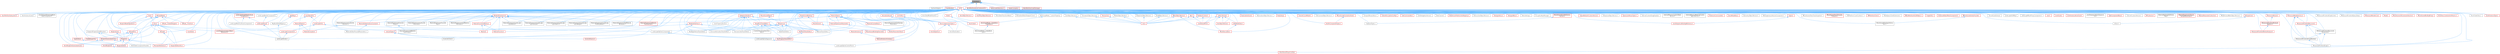digraph "CityHash.h"
{
 // INTERACTIVE_SVG=YES
 // LATEX_PDF_SIZE
  bgcolor="transparent";
  edge [fontname=Helvetica,fontsize=10,labelfontname=Helvetica,labelfontsize=10];
  node [fontname=Helvetica,fontsize=10,shape=box,height=0.2,width=0.4];
  Node1 [id="Node000001",label="CityHash.h",height=0.2,width=0.4,color="gray40", fillcolor="grey60", style="filled", fontcolor="black",tooltip=" "];
  Node1 -> Node2 [id="edge1_Node000001_Node000002",dir="back",color="steelblue1",style="solid",tooltip=" "];
  Node2 [id="Node000002",label="CityHashHelpers.h",height=0.2,width=0.4,color="grey40", fillcolor="white", style="filled",URL="$d6/da6/CityHashHelpers_8h.html",tooltip=" "];
  Node1 -> Node3 [id="edge2_Node000001_Node000003",dir="back",color="steelblue1",style="solid",tooltip=" "];
  Node3 [id="Node000003",label="Guid.h",height=0.2,width=0.4,color="red", fillcolor="#FFF0F0", style="filled",URL="$d6/d2a/Guid_8h.html",tooltip=" "];
  Node3 -> Node4 [id="edge3_Node000003_Node000004",dir="back",color="steelblue1",style="solid",tooltip=" "];
  Node4 [id="Node000004",label="ActorDescContainerInitParams.h",height=0.2,width=0.4,color="red", fillcolor="#FFF0F0", style="filled",URL="$d1/da9/ActorDescContainerInitParams_8h.html",tooltip=" "];
  Node3 -> Node29 [id="edge4_Node000003_Node000029",dir="back",color="steelblue1",style="solid",tooltip=" "];
  Node29 [id="Node000029",label="ActorFolder.h",height=0.2,width=0.4,color="red", fillcolor="#FFF0F0", style="filled",URL="$d3/d52/ActorFolder_8h.html",tooltip=" "];
  Node3 -> Node33 [id="edge5_Node000003_Node000033",dir="back",color="steelblue1",style="solid",tooltip=" "];
  Node33 [id="Node000033",label="ActorFolderDesc.h",height=0.2,width=0.4,color="grey40", fillcolor="white", style="filled",URL="$d8/d9b/ActorFolderDesc_8h.html",tooltip=" "];
  Node3 -> Node34 [id="edge6_Node000003_Node000034",dir="back",color="steelblue1",style="solid",tooltip=" "];
  Node34 [id="Node000034",label="ActorInstanceGuids.h",height=0.2,width=0.4,color="grey40", fillcolor="white", style="filled",URL="$d5/d6e/ActorInstanceGuids_8h.html",tooltip=" "];
  Node3 -> Node35 [id="edge7_Node000003_Node000035",dir="back",color="steelblue1",style="solid",tooltip=" "];
  Node35 [id="Node000035",label="ActorPartitionSubsystem.h",height=0.2,width=0.4,color="red", fillcolor="#FFF0F0", style="filled",URL="$d3/d38/ActorPartitionSubsystem_8h.html",tooltip=" "];
  Node3 -> Node37 [id="edge8_Node000003_Node000037",dir="back",color="steelblue1",style="solid",tooltip=" "];
  Node37 [id="Node000037",label="ActorTextureStreamingBuild\lDataComponent.h",height=0.2,width=0.4,color="grey40", fillcolor="white", style="filled",URL="$d2/d6d/ActorTextureStreamingBuildDataComponent_8h.html",tooltip=" "];
  Node3 -> Node38 [id="edge9_Node000003_Node000038",dir="back",color="steelblue1",style="solid",tooltip=" "];
  Node38 [id="Node000038",label="AnimBlueprint.h",height=0.2,width=0.4,color="red", fillcolor="#FFF0F0", style="filled",URL="$dc/d30/AnimBlueprint_8h.html",tooltip=" "];
  Node38 -> Node142 [id="edge10_Node000038_Node000142",dir="back",color="steelblue1",style="solid",tooltip=" "];
  Node142 [id="Node000142",label="EditorParentPlayerListObj.h",height=0.2,width=0.4,color="red", fillcolor="#FFF0F0", style="filled",URL="$df/d59/EditorParentPlayerListObj_8h.html",tooltip=" "];
  Node3 -> Node151 [id="edge11_Node000003_Node000151",dir="back",color="steelblue1",style="solid",tooltip=" "];
  Node151 [id="Node000151",label="AnimBlueprintGeneratedClass.h",height=0.2,width=0.4,color="red", fillcolor="#FFF0F0", style="filled",URL="$dc/d81/AnimBlueprintGeneratedClass_8h.html",tooltip=" "];
  Node3 -> Node153 [id="edge12_Node000003_Node000153",dir="back",color="steelblue1",style="solid",tooltip=" "];
  Node153 [id="Node000153",label="AnimCompressionTypes.h",height=0.2,width=0.4,color="red", fillcolor="#FFF0F0", style="filled",URL="$d1/d3b/AnimCompressionTypes_8h.html",tooltip=" "];
  Node153 -> Node169 [id="edge13_Node000153_Node000169",dir="back",color="steelblue1",style="solid",tooltip=" "];
  Node169 [id="Node000169",label="AnimSequence.h",height=0.2,width=0.4,color="red", fillcolor="#FFF0F0", style="filled",URL="$d0/d8a/AnimSequence_8h.html",tooltip=" "];
  Node153 -> Node162 [id="edge14_Node000153_Node000162",dir="back",color="steelblue1",style="solid",tooltip=" "];
  Node162 [id="Node000162",label="AnimStreamable.h",height=0.2,width=0.4,color="grey40", fillcolor="white", style="filled",URL="$d1/d46/AnimStreamable_8h.html",tooltip=" "];
  Node3 -> Node184 [id="edge15_Node000003_Node000184",dir="back",color="steelblue1",style="solid",tooltip=" "];
  Node184 [id="Node000184",label="AnimDataModelHasher.h",height=0.2,width=0.4,color="grey40", fillcolor="white", style="filled",URL="$d1/d21/AnimDataModelHasher_8h.html",tooltip=" "];
  Node3 -> Node69 [id="edge16_Node000003_Node000069",dir="back",color="steelblue1",style="solid",tooltip=" "];
  Node69 [id="Node000069",label="AnimGraphNode_CustomProperty.h",height=0.2,width=0.4,color="grey40", fillcolor="white", style="filled",URL="$d8/d3f/AnimGraphNode__CustomProperty_8h.html",tooltip=" "];
  Node69 -> Node70 [id="edge17_Node000069_Node000070",dir="back",color="steelblue1",style="solid",tooltip=" "];
  Node70 [id="Node000070",label="AnimGraphNode_LinkedAnim\lGraphBase.h",height=0.2,width=0.4,color="red", fillcolor="#FFF0F0", style="filled",URL="$d5/de1/AnimGraphNode__LinkedAnimGraphBase_8h.html",tooltip=" "];
  Node70 -> Node72 [id="edge18_Node000070_Node000072",dir="back",color="steelblue1",style="solid",tooltip=" "];
  Node72 [id="Node000072",label="AnimGraphNode_LinkedAnim\lLayer.h",height=0.2,width=0.4,color="grey40", fillcolor="white", style="filled",URL="$dc/d51/AnimGraphNode__LinkedAnimLayer_8h.html",tooltip=" "];
  Node3 -> Node70 [id="edge19_Node000003_Node000070",dir="back",color="steelblue1",style="solid",tooltip=" "];
  Node3 -> Node72 [id="edge20_Node000003_Node000072",dir="back",color="steelblue1",style="solid",tooltip=" "];
  Node3 -> Node185 [id="edge21_Node000003_Node000185",dir="back",color="steelblue1",style="solid",tooltip=" "];
  Node185 [id="Node000185",label="AnimObjectVersion.h",height=0.2,width=0.4,color="red", fillcolor="#FFF0F0", style="filled",URL="$dd/dfa/AnimObjectVersion_8h.html",tooltip=" "];
  Node3 -> Node205 [id="edge22_Node000003_Node000205",dir="back",color="steelblue1",style="solid",tooltip=" "];
  Node205 [id="Node000205",label="AnimPhysObjectVersion.h",height=0.2,width=0.4,color="red", fillcolor="#FFF0F0", style="filled",URL="$d9/d9e/AnimPhysObjectVersion_8h.html",tooltip=" "];
  Node3 -> Node169 [id="edge23_Node000003_Node000169",dir="back",color="steelblue1",style="solid",tooltip=" "];
  Node3 -> Node315 [id="edge24_Node000003_Node000315",dir="back",color="steelblue1",style="solid",tooltip=" "];
  Node315 [id="Node000315",label="AnimStateTransitionNode.h",height=0.2,width=0.4,color="grey40", fillcolor="white", style="filled",URL="$d3/db4/AnimStateTransitionNode_8h.html",tooltip=" "];
  Node3 -> Node162 [id="edge25_Node000003_Node000162",dir="back",color="steelblue1",style="solid",tooltip=" "];
  Node3 -> Node387 [id="edge26_Node000003_Node000387",dir="back",color="steelblue1",style="solid",tooltip=" "];
  Node387 [id="Node000387",label="AnimationAsset.h",height=0.2,width=0.4,color="red", fillcolor="#FFF0F0", style="filled",URL="$d4/df8/AnimationAsset_8h.html",tooltip=" "];
  Node387 -> Node153 [id="edge27_Node000387_Node000153",dir="back",color="steelblue1",style="solid",tooltip=" "];
  Node387 -> Node169 [id="edge28_Node000387_Node000169",dir="back",color="steelblue1",style="solid",tooltip=" "];
  Node3 -> Node149 [id="edge29_Node000003_Node000149",dir="back",color="steelblue1",style="solid",tooltip=" "];
  Node149 [id="Node000149",label="AnimationEditorViewportClient.h",height=0.2,width=0.4,color="grey40", fillcolor="white", style="filled",URL="$d1/d45/AnimationEditorViewportClient_8h.html",tooltip=" "];
  Node3 -> Node410 [id="edge30_Node000003_Node000410",dir="back",color="steelblue1",style="solid",tooltip=" "];
  Node410 [id="Node000410",label="App.h",height=0.2,width=0.4,color="red", fillcolor="#FFF0F0", style="filled",URL="$de/d8b/App_8h.html",tooltip=" "];
  Node410 -> Node412 [id="edge31_Node000410_Node000412",dir="back",color="steelblue1",style="solid",tooltip=" "];
  Node412 [id="Node000412",label="Core.h",height=0.2,width=0.4,color="red", fillcolor="#FFF0F0", style="filled",URL="$d6/dd7/Core_8h.html",tooltip=" "];
  Node410 -> Node418 [id="edge32_Node000410_Node000418",dir="back",color="steelblue1",style="solid",tooltip=" "];
  Node418 [id="Node000418",label="CoreSharedPCH.h",height=0.2,width=0.4,color="red", fillcolor="#FFF0F0", style="filled",URL="$d8/de5/CoreSharedPCH_8h.html",tooltip=" "];
  Node3 -> Node1104 [id="edge33_Node000003_Node001104",dir="back",color="steelblue1",style="solid",tooltip=" "];
  Node1104 [id="Node001104",label="AssetData.h",height=0.2,width=0.4,color="red", fillcolor="#FFF0F0", style="filled",URL="$d9/d19/AssetData_8h.html",tooltip=" "];
  Node3 -> Node1599 [id="edge34_Node000003_Node001599",dir="back",color="steelblue1",style="solid",tooltip=" "];
  Node1599 [id="Node001599",label="AudioTrackEditor.h",height=0.2,width=0.4,color="grey40", fillcolor="white", style="filled",URL="$dd/d96/AudioTrackEditor_8h.html",tooltip=" "];
  Node3 -> Node1600 [id="edge35_Node000003_Node001600",dir="back",color="steelblue1",style="solid",tooltip=" "];
  Node1600 [id="Node001600",label="AutomationEvent.h",height=0.2,width=0.4,color="red", fillcolor="#FFF0F0", style="filled",URL="$d1/d26/AutomationEvent_8h.html",tooltip=" "];
  Node3 -> Node7362 [id="edge36_Node000003_Node007362",dir="back",color="steelblue1",style="solid",tooltip=" "];
  Node7362 [id="Node007362",label="AutomationObjectVersion.h",height=0.2,width=0.4,color="grey40", fillcolor="white", style="filled",URL="$d6/dca/AutomationObjectVersion_8h.html",tooltip=" "];
  Node3 -> Node2184 [id="edge37_Node000003_Node002184",dir="back",color="steelblue1",style="solid",tooltip=" "];
  Node2184 [id="Node002184",label="BindingLifetimeTrackEditor.h",height=0.2,width=0.4,color="grey40", fillcolor="white", style="filled",URL="$db/d3c/BindingLifetimeTrackEditor_8h.html",tooltip=" "];
  Node3 -> Node2959 [id="edge38_Node000003_Node002959",dir="back",color="steelblue1",style="solid",tooltip=" "];
  Node2959 [id="Node002959",label="Blueprint.h",height=0.2,width=0.4,color="red", fillcolor="#FFF0F0", style="filled",URL="$d8/d4d/Blueprint_8h.html",tooltip=" "];
  Node2959 -> Node38 [id="edge39_Node002959_Node000038",dir="back",color="steelblue1",style="solid",tooltip=" "];
  Node2959 -> Node966 [id="edge40_Node002959_Node000966",dir="back",color="steelblue1",style="solid",tooltip=" "];
  Node966 [id="Node000966",label="BlueprintEditor.h",height=0.2,width=0.4,color="red", fillcolor="#FFF0F0", style="filled",URL="$df/d7d/BlueprintEditor_8h.html",tooltip=" "];
  Node2959 -> Node1277 [id="edge41_Node002959_Node001277",dir="back",color="steelblue1",style="solid",tooltip=" "];
  Node1277 [id="Node001277",label="BlueprintEditorUtils.h",height=0.2,width=0.4,color="red", fillcolor="#FFF0F0", style="filled",URL="$d7/d3d/BlueprintEditorUtils_8h.html",tooltip=" "];
  Node2959 -> Node3030 [id="edge42_Node002959_Node003030",dir="back",color="steelblue1",style="solid",tooltip=" "];
  Node3030 [id="Node003030",label="MemberReference.h",height=0.2,width=0.4,color="red", fillcolor="#FFF0F0", style="filled",URL="$dc/d3d/MemberReference_8h.html",tooltip=" "];
  Node3 -> Node3061 [id="edge43_Node000003_Node003061",dir="back",color="steelblue1",style="solid",tooltip=" "];
  Node3061 [id="Node003061",label="BlueprintCore.h",height=0.2,width=0.4,color="red", fillcolor="#FFF0F0", style="filled",URL="$d6/d55/BlueprintCore_8h.html",tooltip=" "];
  Node3061 -> Node2959 [id="edge44_Node003061_Node002959",dir="back",color="steelblue1",style="solid",tooltip=" "];
  Node3 -> Node966 [id="edge45_Node000003_Node000966",dir="back",color="steelblue1",style="solid",tooltip=" "];
  Node3 -> Node1277 [id="edge46_Node000003_Node001277",dir="back",color="steelblue1",style="solid",tooltip=" "];
  Node3 -> Node3167 [id="edge47_Node000003_Node003167",dir="back",color="steelblue1",style="solid",tooltip=" "];
  Node3167 [id="Node003167",label="BlueprintGeneratedClass.h",height=0.2,width=0.4,color="red", fillcolor="#FFF0F0", style="filled",URL="$d6/d77/BlueprintGeneratedClass_8h.html",tooltip=" "];
  Node3167 -> Node151 [id="edge48_Node003167_Node000151",dir="back",color="steelblue1",style="solid",tooltip=" "];
  Node3167 -> Node3169 [id="edge49_Node003167_Node003169",dir="back",color="steelblue1",style="solid",tooltip=" "];
  Node3169 [id="Node003169",label="InheritableComponentHandler.h",height=0.2,width=0.4,color="grey40", fillcolor="white", style="filled",URL="$d0/def/InheritableComponentHandler_8h.html",tooltip=" "];
  Node3 -> Node3178 [id="edge50_Node000003_Node003178",dir="back",color="steelblue1",style="solid",tooltip=" "];
  Node3178 [id="Node003178",label="BlueprintNodeSignature.h",height=0.2,width=0.4,color="red", fillcolor="#FFF0F0", style="filled",URL="$d0/d2a/BlueprintNodeSignature_8h.html",tooltip=" "];
  Node3 -> Node7363 [id="edge51_Node000003_Node007363",dir="back",color="steelblue1",style="solid",tooltip=" "];
  Node7363 [id="Node007363",label="BlueprintPropertyGuidProvider.h",height=0.2,width=0.4,color="grey40", fillcolor="white", style="filled",URL="$d9/d36/BlueprintPropertyGuidProvider_8h.html",tooltip=" "];
  Node7363 -> Node2959 [id="edge52_Node007363_Node002959",dir="back",color="steelblue1",style="solid",tooltip=" "];
  Node7363 -> Node3167 [id="edge53_Node007363_Node003167",dir="back",color="steelblue1",style="solid",tooltip=" "];
  Node3 -> Node7364 [id="edge54_Node000003_Node007364",dir="back",color="steelblue1",style="solid",tooltip=" "];
  Node7364 [id="Node007364",label="BlueprintsObjectVersion.h",height=0.2,width=0.4,color="grey40", fillcolor="white", style="filled",URL="$d3/d62/BlueprintsObjectVersion_8h.html",tooltip=" "];
  Node7364 -> Node412 [id="edge55_Node007364_Node000412",dir="back",color="steelblue1",style="solid",tooltip=" "];
  Node3 -> Node612 [id="edge56_Node000003_Node000612",dir="back",color="steelblue1",style="solid",tooltip=" "];
  Node612 [id="Node000612",label="BodySetup.h",height=0.2,width=0.4,color="red", fillcolor="#FFF0F0", style="filled",URL="$d8/d7b/BodySetup_8h.html",tooltip=" "];
  Node3 -> Node2041 [id="edge57_Node000003_Node002041",dir="back",color="steelblue1",style="solid",tooltip=" "];
  Node2041 [id="Node002041",label="BoolPropertyTrackEditor.h",height=0.2,width=0.4,color="red", fillcolor="#FFF0F0", style="filled",URL="$db/d07/BoolPropertyTrackEditor_8h.html",tooltip=" "];
  Node3 -> Node7365 [id="edge58_Node000003_Node007365",dir="back",color="steelblue1",style="solid",tooltip=" "];
  Node7365 [id="Node007365",label="BuildObjectVersion.h",height=0.2,width=0.4,color="grey40", fillcolor="white", style="filled",URL="$db/ddd/BuildObjectVersion_8h.html",tooltip=" "];
  Node7365 -> Node412 [id="edge59_Node007365_Node000412",dir="back",color="steelblue1",style="solid",tooltip=" "];
  Node3 -> Node4820 [id="edge60_Node000003_Node004820",dir="back",color="steelblue1",style="solid",tooltip=" "];
  Node4820 [id="Node004820",label="BuiltInComponentTypes.h",height=0.2,width=0.4,color="red", fillcolor="#FFF0F0", style="filled",URL="$dc/d94/BuiltInComponentTypes_8h.html",tooltip=" "];
  Node3 -> Node4966 [id="edge61_Node000003_Node004966",dir="back",color="steelblue1",style="solid",tooltip=" "];
  Node4966 [id="Node004966",label="ChannelCurveModel.h",height=0.2,width=0.4,color="red", fillcolor="#FFF0F0", style="filled",URL="$de/dfa/ChannelCurveModel_8h.html",tooltip=" "];
  Node3 -> Node7366 [id="edge62_Node000003_Node007366",dir="back",color="steelblue1",style="solid",tooltip=" "];
  Node7366 [id="Node007366",label="CineCameraObjectVersion.h",height=0.2,width=0.4,color="grey40", fillcolor="white", style="filled",URL="$d1/d4e/CineCameraObjectVersion_8h.html",tooltip=" "];
  Node3 -> Node2083 [id="edge63_Node000003_Node002083",dir="back",color="steelblue1",style="solid",tooltip=" "];
  Node2083 [id="Node002083",label="CinematicShotTrackEditor.h",height=0.2,width=0.4,color="grey40", fillcolor="white", style="filled",URL="$d3/d0c/CinematicShotTrackEditor_8h.html",tooltip=" "];
  Node3 -> Node5201 [id="edge64_Node000003_Node005201",dir="back",color="steelblue1",style="solid",tooltip=" "];
  Node5201 [id="Node005201",label="Class.h",height=0.2,width=0.4,color="red", fillcolor="#FFF0F0", style="filled",URL="$d4/d05/Class_8h.html",tooltip=" "];
  Node5201 -> Node1104 [id="edge65_Node005201_Node001104",dir="back",color="steelblue1",style="solid",tooltip=" "];
  Node5201 -> Node2959 [id="edge66_Node005201_Node002959",dir="back",color="steelblue1",style="solid",tooltip=" "];
  Node5201 -> Node1277 [id="edge67_Node005201_Node001277",dir="back",color="steelblue1",style="solid",tooltip=" "];
  Node5201 -> Node3167 [id="edge68_Node005201_Node003167",dir="back",color="steelblue1",style="solid",tooltip=" "];
  Node5201 -> Node3200 [id="edge69_Node005201_Node003200",dir="back",color="steelblue1",style="solid",tooltip=" "];
  Node3200 [id="Node003200",label="EdGraph.h",height=0.2,width=0.4,color="red", fillcolor="#FFF0F0", style="filled",URL="$dd/dae/EdGraph_8h.html",tooltip=" "];
  Node3200 -> Node1277 [id="edge70_Node003200_Node001277",dir="back",color="steelblue1",style="solid",tooltip=" "];
  Node5201 -> Node4567 [id="edge71_Node005201_Node004567",dir="back",color="steelblue1",style="solid",tooltip=" "];
  Node4567 [id="Node004567",label="EdGraphPin.h",height=0.2,width=0.4,color="red", fillcolor="#FFF0F0", style="filled",URL="$da/d52/EdGraphPin_8h.html",tooltip=" "];
  Node4567 -> Node2959 [id="edge72_Node004567_Node002959",dir="back",color="steelblue1",style="solid",tooltip=" "];
  Node4567 -> Node966 [id="edge73_Node004567_Node000966",dir="back",color="steelblue1",style="solid",tooltip=" "];
  Node4567 -> Node3167 [id="edge74_Node004567_Node003167",dir="back",color="steelblue1",style="solid",tooltip=" "];
  Node4567 -> Node1415 [id="edge75_Node004567_Node001415",dir="back",color="steelblue1",style="solid",tooltip=" "];
  Node1415 [id="Node001415",label="FindInBlueprints.h",height=0.2,width=0.4,color="red", fillcolor="#FFF0F0", style="filled",URL="$d0/d27/FindInBlueprints_8h.html",tooltip=" "];
  Node1415 -> Node966 [id="edge76_Node001415_Node000966",dir="back",color="steelblue1",style="solid",tooltip=" "];
  Node5201 -> Node5245 [id="edge77_Node005201_Node005245",dir="back",color="steelblue1",style="solid",tooltip=" "];
  Node5245 [id="Node005245",label="LevelSequenceLegacyObject\lReference.h",height=0.2,width=0.4,color="red", fillcolor="#FFF0F0", style="filled",URL="$d1/de7/LevelSequenceLegacyObjectReference_8h.html",tooltip=" "];
  Node5201 -> Node5630 [id="edge78_Node005201_Node005630",dir="back",color="steelblue1",style="solid",tooltip=" "];
  Node5630 [id="Node005630",label="LiveLinkTypes.h",height=0.2,width=0.4,color="red", fillcolor="#FFF0F0", style="filled",URL="$d2/d4c/LiveLinkTypes_8h.html",tooltip=" "];
  Node5630 -> Node5631 [id="edge79_Node005630_Node005631",dir="back",color="steelblue1",style="solid",tooltip=" "];
  Node5631 [id="Node005631",label="ILiveLinkClient.h",height=0.2,width=0.4,color="grey40", fillcolor="white", style="filled",URL="$d6/d54/ILiveLinkClient_8h.html",tooltip=" "];
  Node5630 -> Node5632 [id="edge80_Node005630_Node005632",dir="back",color="steelblue1",style="solid",tooltip=" "];
  Node5632 [id="Node005632",label="ILiveLinkSource.h",height=0.2,width=0.4,color="red", fillcolor="#FFF0F0", style="filled",URL="$d8/dfe/ILiveLinkSource_8h.html",tooltip=" "];
  Node5201 -> Node3030 [id="edge81_Node005201_Node003030",dir="back",color="steelblue1",style="solid",tooltip=" "];
  Node3 -> Node3032 [id="edge82_Node000003_Node003032",dir="back",color="steelblue1",style="solid",tooltip=" "];
  Node3032 [id="Node003032",label="ClipboardTypes.h",height=0.2,width=0.4,color="grey40", fillcolor="white", style="filled",URL="$d2/dc6/ClipboardTypes_8h.html",tooltip=" "];
  Node3 -> Node2641 [id="edge83_Node000003_Node002641",dir="back",color="steelblue1",style="solid",tooltip=" "];
  Node2641 [id="Node002641",label="ColorPropertySection.h",height=0.2,width=0.4,color="grey40", fillcolor="white", style="filled",URL="$d9/d2f/ColorPropertySection_8h.html",tooltip=" "];
  Node3 -> Node2186 [id="edge84_Node000003_Node002186",dir="back",color="steelblue1",style="solid",tooltip=" "];
  Node2186 [id="Node002186",label="CommonAnimationTrackEditor.h",height=0.2,width=0.4,color="grey40", fillcolor="white", style="filled",URL="$d9/d6e/CommonAnimationTrackEditor_8h.html",tooltip=" "];
  Node3 -> Node7367 [id="edge85_Node000003_Node007367",dir="back",color="steelblue1",style="solid",tooltip=" "];
  Node7367 [id="Node007367",label="CompactBinaryValue.h",height=0.2,width=0.4,color="grey40", fillcolor="white", style="filled",URL="$d8/d11/CompactBinaryValue_8h.html",tooltip=" "];
  Node3 -> Node7368 [id="edge86_Node000003_Node007368",dir="back",color="steelblue1",style="solid",tooltip=" "];
  Node7368 [id="Node007368",label="ContentEncryptionConfig.h",height=0.2,width=0.4,color="red", fillcolor="#FFF0F0", style="filled",URL="$d4/dff/ContentEncryptionConfig_8h.html",tooltip=" "];
  Node3 -> Node3653 [id="edge87_Node000003_Node003653",dir="back",color="steelblue1",style="solid",tooltip=" "];
  Node3653 [id="Node003653",label="CookCommandlet.h",height=0.2,width=0.4,color="red", fillcolor="#FFF0F0", style="filled",URL="$d2/df7/CookCommandlet_8h.html",tooltip=" "];
  Node3 -> Node412 [id="edge88_Node000003_Node000412",dir="back",color="steelblue1",style="solid",tooltip=" "];
  Node3 -> Node7369 [id="edge89_Node000003_Node007369",dir="back",color="steelblue1",style="solid",tooltip=" "];
  Node7369 [id="Node007369",label="CoreDelegatesInternal.h",height=0.2,width=0.4,color="grey40", fillcolor="white", style="filled",URL="$da/d46/CoreDelegatesInternal_8h.html",tooltip=" "];
  Node3 -> Node7370 [id="edge90_Node000003_Node007370",dir="back",color="steelblue1",style="solid",tooltip=" "];
  Node7370 [id="Node007370",label="CoreObjectVersion.h",height=0.2,width=0.4,color="grey40", fillcolor="white", style="filled",URL="$db/d11/CoreObjectVersion_8h.html",tooltip=" "];
  Node7370 -> Node412 [id="edge91_Node007370_Node000412",dir="back",color="steelblue1",style="solid",tooltip=" "];
  Node3 -> Node418 [id="edge92_Node000003_Node000418",dir="back",color="steelblue1",style="solid",tooltip=" "];
  Node3 -> Node7371 [id="edge93_Node000003_Node007371",dir="back",color="steelblue1",style="solid",tooltip=" "];
  Node7371 [id="Node007371",label="CsvProfiler.h",height=0.2,width=0.4,color="red", fillcolor="#FFF0F0", style="filled",URL="$d1/d9f/CsvProfiler_8h.html",tooltip=" "];
  Node7371 -> Node153 [id="edge94_Node007371_Node000153",dir="back",color="steelblue1",style="solid",tooltip=" "];
  Node3 -> Node2181 [id="edge95_Node000003_Node002181",dir="back",color="steelblue1",style="solid",tooltip=" "];
  Node2181 [id="Node002181",label="CustomPrimitiveDataTrack\lEditor.h",height=0.2,width=0.4,color="grey40", fillcolor="white", style="filled",URL="$dc/d8f/CustomPrimitiveDataTrackEditor_8h.html",tooltip=" "];
  Node3 -> Node7379 [id="edge96_Node000003_Node007379",dir="back",color="steelblue1",style="solid",tooltip=" "];
  Node7379 [id="Node007379",label="CustomVersion.h",height=0.2,width=0.4,color="red", fillcolor="#FFF0F0", style="filled",URL="$d4/d7b/CustomVersion_8h.html",tooltip=" "];
  Node7379 -> Node412 [id="edge97_Node007379_Node000412",dir="back",color="steelblue1",style="solid",tooltip=" "];
  Node7379 -> Node418 [id="edge98_Node007379_Node000418",dir="back",color="steelblue1",style="solid",tooltip=" "];
  Node7379 -> Node7380 [id="edge99_Node007379_Node007380",dir="back",color="steelblue1",style="solid",tooltip=" "];
  Node7380 [id="Node007380",label="DevObjectVersion.h",height=0.2,width=0.4,color="red", fillcolor="#FFF0F0", style="filled",URL="$db/d74/DevObjectVersion_8h.html",tooltip=" "];
  Node7379 -> Node7388 [id="edge100_Node007379_Node007388",dir="back",color="steelblue1",style="solid",tooltip=" "];
  Node7388 [id="Node007388",label="EditorBulkData.h",height=0.2,width=0.4,color="red", fillcolor="#FFF0F0", style="filled",URL="$d1/d85/EditorBulkData_8h.html",tooltip=" "];
  Node7388 -> Node2746 [id="edge101_Node007388_Node002746",dir="back",color="steelblue1",style="solid",tooltip=" "];
  Node2746 [id="Node002746",label="MeshDescription.h",height=0.2,width=0.4,color="red", fillcolor="#FFF0F0", style="filled",URL="$d5/d91/MeshDescription_8h.html",tooltip=" "];
  Node7379 -> Node2746 [id="edge102_Node007379_Node002746",dir="back",color="steelblue1",style="solid",tooltip=" "];
  Node3 -> Node4067 [id="edge103_Node000003_Node004067",dir="back",color="steelblue1",style="solid",tooltip=" "];
  Node4067 [id="Node004067",label="DEditorParameterValue.h",height=0.2,width=0.4,color="red", fillcolor="#FFF0F0", style="filled",URL="$d3/da4/DEditorParameterValue_8h.html",tooltip=" "];
  Node3 -> Node3380 [id="edge104_Node000003_Node003380",dir="back",color="steelblue1",style="solid",tooltip=" "];
  Node3380 [id="Node003380",label="DataChannel.h",height=0.2,width=0.4,color="grey40", fillcolor="white", style="filled",URL="$df/ded/DataChannel_8h.html",tooltip=" "];
  Node3 -> Node7392 [id="edge105_Node000003_Node007392",dir="back",color="steelblue1",style="solid",tooltip=" "];
  Node7392 [id="Node007392",label="DataDrivenPlatformInfoRegistry.h",height=0.2,width=0.4,color="red", fillcolor="#FFF0F0", style="filled",URL="$d5/dff/DataDrivenPlatformInfoRegistry_8h.html",tooltip=" "];
  Node3 -> Node7394 [id="edge106_Node000003_Node007394",dir="back",color="steelblue1",style="solid",tooltip=" "];
  Node7394 [id="Node007394",label="DestructionObjectVersion.h",height=0.2,width=0.4,color="grey40", fillcolor="white", style="filled",URL="$d6/dee/DestructionObjectVersion_8h.html",tooltip=" "];
  Node3 -> Node7380 [id="edge107_Node000003_Node007380",dir="back",color="steelblue1",style="solid",tooltip=" "];
  Node3 -> Node4184 [id="edge108_Node000003_Node004184",dir="back",color="steelblue1",style="solid",tooltip=" "];
  Node4184 [id="Node004184",label="DialogueVoice.h",height=0.2,width=0.4,color="red", fillcolor="#FFF0F0", style="filled",URL="$d6/dd2/DialogueVoice_8h.html",tooltip=" "];
  Node3 -> Node4185 [id="edge109_Node000003_Node004185",dir="back",color="steelblue1",style="solid",tooltip=" "];
  Node4185 [id="Node004185",label="DialogueWave.h",height=0.2,width=0.4,color="red", fillcolor="#FFF0F0", style="filled",URL="$d6/d23/DialogueWave_8h.html",tooltip=" "];
  Node3 -> Node3200 [id="edge110_Node000003_Node003200",dir="back",color="steelblue1",style="solid",tooltip=" "];
  Node3 -> Node4565 [id="edge111_Node000003_Node004565",dir="back",color="steelblue1",style="solid",tooltip=" "];
  Node4565 [id="Node004565",label="EdGraphNode.h",height=0.2,width=0.4,color="red", fillcolor="#FFF0F0", style="filled",URL="$d0/dc0/EdGraphNode_8h.html",tooltip=" "];
  Node4565 -> Node966 [id="edge112_Node004565_Node000966",dir="back",color="steelblue1",style="solid",tooltip=" "];
  Node4565 -> Node3178 [id="edge113_Node004565_Node003178",dir="back",color="steelblue1",style="solid",tooltip=" "];
  Node4565 -> Node3200 [id="edge114_Node004565_Node003200",dir="back",color="steelblue1",style="solid",tooltip=" "];
  Node4565 -> Node4567 [id="edge115_Node004565_Node004567",dir="back",color="steelblue1",style="solid",tooltip=" "];
  Node4565 -> Node2980 [id="edge116_Node004565_Node002980",dir="back",color="steelblue1",style="solid",tooltip=" "];
  Node2980 [id="Node002980",label="K2Node_CreateDelegate.h",height=0.2,width=0.4,color="red", fillcolor="#FFF0F0", style="filled",URL="$d2/d7e/K2Node__CreateDelegate_8h.html",tooltip=" "];
  Node4565 -> Node3022 [id="edge117_Node004565_Node003022",dir="back",color="steelblue1",style="solid",tooltip=" "];
  Node3022 [id="Node003022",label="K2Node_Timeline.h",height=0.2,width=0.4,color="red", fillcolor="#FFF0F0", style="filled",URL="$dd/dd4/K2Node__Timeline_8h.html",tooltip=" "];
  Node3 -> Node4567 [id="edge118_Node000003_Node004567",dir="back",color="steelblue1",style="solid",tooltip=" "];
  Node3 -> Node7388 [id="edge119_Node000003_Node007388",dir="back",color="steelblue1",style="solid",tooltip=" "];
  Node3 -> Node7395 [id="edge120_Node000003_Node007395",dir="back",color="steelblue1",style="solid",tooltip=" "];
  Node7395 [id="Node007395",label="EditorObjectVersion.h",height=0.2,width=0.4,color="red", fillcolor="#FFF0F0", style="filled",URL="$d8/dee/EditorObjectVersion_8h.html",tooltip=" "];
  Node7395 -> Node412 [id="edge121_Node007395_Node000412",dir="back",color="steelblue1",style="solid",tooltip=" "];
  Node7395 -> Node2746 [id="edge122_Node007395_Node002746",dir="back",color="steelblue1",style="solid",tooltip=" "];
  Node3 -> Node142 [id="edge123_Node000003_Node000142",dir="back",color="steelblue1",style="solid",tooltip=" "];
  Node3 -> Node4623 [id="edge124_Node000003_Node004623",dir="back",color="steelblue1",style="solid",tooltip=" "];
  Node4623 [id="Node004623",label="EditorSettings.h",height=0.2,width=0.4,color="grey40", fillcolor="white", style="filled",URL="$d7/df5/EditorSettings_8h.html",tooltip=" "];
  Node3 -> Node7396 [id="edge125_Node000003_Node007396",dir="back",color="steelblue1",style="solid",tooltip=" "];
  Node7396 [id="Node007396",label="EncryptionKeyManager.h",height=0.2,width=0.4,color="grey40", fillcolor="white", style="filled",URL="$d3/de4/EncryptionKeyManager_8h.html",tooltip=" "];
  Node3 -> Node3509 [id="edge126_Node000003_Node003509",dir="back",color="steelblue1",style="solid",tooltip=" "];
  Node3509 [id="Node003509",label="Engine.h",height=0.2,width=0.4,color="red", fillcolor="#FFF0F0", style="filled",URL="$d0/de7/Classes_2Engine_2Engine_8h.html",tooltip=" "];
  Node3509 -> Node3511 [id="edge127_Node003509_Node003511",dir="back",color="steelblue1",style="solid",tooltip=" "];
  Node3511 [id="Node003511",label="LevelSequenceBindingReference.h",height=0.2,width=0.4,color="red", fillcolor="#FFF0F0", style="filled",URL="$d9/dbe/LevelSequenceBindingReference_8h.html",tooltip=" "];
  Node3 -> Node7397 [id="edge128_Node000003_Node007397",dir="back",color="steelblue1",style="solid",tooltip=" "];
  Node7397 [id="Node007397",label="EngineNetworkCustomVersion.h",height=0.2,width=0.4,color="red", fillcolor="#FFF0F0", style="filled",URL="$da/da3/EngineNetworkCustomVersion_8h.html",tooltip=" "];
  Node3 -> Node7572 [id="edge129_Node000003_Node007572",dir="back",color="steelblue1",style="solid",tooltip=" "];
  Node7572 [id="Node007572",label="EnterpriseObjectVersion.h",height=0.2,width=0.4,color="grey40", fillcolor="white", style="filled",URL="$d6/db6/EnterpriseObjectVersion_8h.html",tooltip=" "];
  Node3 -> Node7573 [id="edge130_Node000003_Node007573",dir="back",color="steelblue1",style="solid",tooltip=" "];
  Node7573 [id="Node007573",label="ExpressionParserTypes.h",height=0.2,width=0.4,color="red", fillcolor="#FFF0F0", style="filled",URL="$da/d8d/ExpressionParserTypes_8h.html",tooltip=" "];
  Node3 -> Node1116 [id="edge131_Node000003_Node001116",dir="back",color="steelblue1",style="solid",tooltip=" "];
  Node1116 [id="Node001116",label="ExternalContentDragDropOp.h",height=0.2,width=0.4,color="grey40", fillcolor="white", style="filled",URL="$d8/de9/ExternalContentDragDropOp_8h.html",tooltip=" "];
  Node3 -> Node7581 [id="edge132_Node000003_Node007581",dir="back",color="steelblue1",style="solid",tooltip=" "];
  Node7581 [id="Node007581",label="ExternalPhysicsCustomObject\lVersion.h",height=0.2,width=0.4,color="grey40", fillcolor="white", style="filled",URL="$d6/db1/ExternalPhysicsCustomObjectVersion_8h.html",tooltip=" "];
  Node3 -> Node7582 [id="edge133_Node000003_Node007582",dir="back",color="steelblue1",style="solid",tooltip=" "];
  Node7582 [id="Node007582",label="ExternalPhysicsMaterialCustom\lObjectVersion.h",height=0.2,width=0.4,color="grey40", fillcolor="white", style="filled",URL="$d2/d35/ExternalPhysicsMaterialCustomObjectVersion_8h.html",tooltip=" "];
  Node3 -> Node7583 [id="edge134_Node000003_Node007583",dir="back",color="steelblue1",style="solid",tooltip=" "];
  Node7583 [id="Node007583",label="FeedbackContext.h",height=0.2,width=0.4,color="red", fillcolor="#FFF0F0", style="filled",URL="$dd/d76/FeedbackContext_8h.html",tooltip=" "];
  Node7583 -> Node412 [id="edge135_Node007583_Node000412",dir="back",color="steelblue1",style="solid",tooltip=" "];
  Node7583 -> Node418 [id="edge136_Node007583_Node000418",dir="back",color="steelblue1",style="solid",tooltip=" "];
  Node3 -> Node5200 [id="edge137_Node000003_Node005200",dir="back",color="steelblue1",style="solid",tooltip=" "];
  Node5200 [id="Node005200",label="Field.h",height=0.2,width=0.4,color="red", fillcolor="#FFF0F0", style="filled",URL="$d8/db3/Field_8h.html",tooltip=" "];
  Node5200 -> Node3178 [id="edge138_Node005200_Node003178",dir="back",color="steelblue1",style="solid",tooltip=" "];
  Node5200 -> Node5201 [id="edge139_Node005200_Node005201",dir="back",color="steelblue1",style="solid",tooltip=" "];
  Node3 -> Node3677 [id="edge140_Node000003_Node003677",dir="back",color="steelblue1",style="solid",tooltip=" "];
  Node3677 [id="Node003677",label="FileServerCommandlet.h",height=0.2,width=0.4,color="red", fillcolor="#FFF0F0", style="filled",URL="$d0/d26/FileServerCommandlet_8h.html",tooltip=" "];
  Node3 -> Node1415 [id="edge141_Node000003_Node001415",dir="back",color="steelblue1",style="solid",tooltip=" "];
  Node3 -> Node6122 [id="edge142_Node000003_Node006122",dir="back",color="steelblue1",style="solid",tooltip=" "];
  Node6122 [id="Node006122",label="Folder.h",height=0.2,width=0.4,color="red", fillcolor="#FFF0F0", style="filled",URL="$d0/dd2/Folder_8h.html",tooltip=" "];
  Node6122 -> Node29 [id="edge143_Node006122_Node000029",dir="back",color="steelblue1",style="solid",tooltip=" "];
  Node3 -> Node7585 [id="edge144_Node000003_Node007585",dir="back",color="steelblue1",style="solid",tooltip=" "];
  Node7585 [id="Node007585",label="FrameworkObjectVersion.h",height=0.2,width=0.4,color="grey40", fillcolor="white", style="filled",URL="$db/d8f/FrameworkObjectVersion_8h.html",tooltip=" "];
  Node7585 -> Node412 [id="edge145_Node007585_Node000412",dir="back",color="steelblue1",style="solid",tooltip=" "];
  Node3 -> Node4974 [id="edge146_Node000003_Node004974",dir="back",color="steelblue1",style="solid",tooltip=" "];
  Node4974 [id="Node004974",label="GameModeBase.h",height=0.2,width=0.4,color="red", fillcolor="#FFF0F0", style="filled",URL="$d2/d5b/GameModeBase_8h.html",tooltip=" "];
  Node3 -> Node7586 [id="edge147_Node000003_Node007586",dir="back",color="steelblue1",style="solid",tooltip=" "];
  Node7586 [id="Node007586",label="GeometryObjectVersion.h",height=0.2,width=0.4,color="grey40", fillcolor="white", style="filled",URL="$d8/d84/GeometryObjectVersion_8h.html",tooltip=" "];
  Node3 -> Node2520 [id="edge148_Node000003_Node002520",dir="back",color="steelblue1",style="solid",tooltip=" "];
  Node2520 [id="Node002520",label="GraphEditor.h",height=0.2,width=0.4,color="red", fillcolor="#FFF0F0", style="filled",URL="$dc/dc5/GraphEditor_8h.html",tooltip=" "];
  Node2520 -> Node966 [id="edge149_Node002520_Node000966",dir="back",color="steelblue1",style="solid",tooltip=" "];
  Node3 -> Node750 [id="edge150_Node000003_Node000750",dir="back",color="steelblue1",style="solid",tooltip=" "];
  Node750 [id="Node000750",label="HeterogeneousVolumeComponent.h",height=0.2,width=0.4,color="grey40", fillcolor="white", style="filled",URL="$d6/daf/HeterogeneousVolumeComponent_8h.html",tooltip=" "];
  Node3 -> Node5631 [id="edge151_Node000003_Node005631",dir="back",color="steelblue1",style="solid",tooltip=" "];
  Node3 -> Node5632 [id="edge152_Node000003_Node005632",dir="back",color="steelblue1",style="solid",tooltip=" "];
  Node3 -> Node4860 [id="edge153_Node000003_Node004860",dir="back",color="steelblue1",style="solid",tooltip=" "];
  Node4860 [id="Node004860",label="IMovieSceneEntityProvider.h",height=0.2,width=0.4,color="red", fillcolor="#FFF0F0", style="filled",URL="$dc/de1/IMovieSceneEntityProvider_8h.html",tooltip=" "];
  Node4860 -> Node4870 [id="edge154_Node004860_Node004870",dir="back",color="steelblue1",style="solid",tooltip=" "];
  Node4870 [id="Node004870",label="MovieSceneBindingLifetime\lTrack.h",height=0.2,width=0.4,color="grey40", fillcolor="white", style="filled",URL="$d8/d77/MovieSceneBindingLifetimeTrack_8h.html",tooltip=" "];
  Node3 -> Node5911 [id="edge155_Node000003_Node005911",dir="back",color="steelblue1",style="solid",tooltip=" "];
  Node5911 [id="Node005911",label="IMovieSceneEvaluationHook.h",height=0.2,width=0.4,color="red", fillcolor="#FFF0F0", style="filled",URL="$d0/d1a/IMovieSceneEvaluationHook_8h.html",tooltip=" "];
  Node5911 -> Node4820 [id="edge156_Node005911_Node004820",dir="back",color="steelblue1",style="solid",tooltip=" "];
  Node3 -> Node4836 [id="edge157_Node000003_Node004836",dir="back",color="steelblue1",style="solid",tooltip=" "];
  Node4836 [id="Node004836",label="IMovieScenePlayer.h",height=0.2,width=0.4,color="red", fillcolor="#FFF0F0", style="filled",URL="$d3/d25/IMovieScenePlayer_8h.html",tooltip=" "];
  Node4836 -> Node2631 [id="edge158_Node004836_Node002631",dir="back",color="steelblue1",style="solid",tooltip=" "];
  Node2631 [id="Node002631",label="ISequencer.h",height=0.2,width=0.4,color="red", fillcolor="#FFF0F0", style="filled",URL="$d7/d1d/ISequencer_8h.html",tooltip=" "];
  Node2631 -> Node1599 [id="edge159_Node002631_Node001599",dir="back",color="steelblue1",style="solid",tooltip=" "];
  Node2631 -> Node2184 [id="edge160_Node002631_Node002184",dir="back",color="steelblue1",style="solid",tooltip=" "];
  Node2631 -> Node2041 [id="edge161_Node002631_Node002041",dir="back",color="steelblue1",style="solid",tooltip=" "];
  Node2631 -> Node2083 [id="edge162_Node002631_Node002083",dir="back",color="steelblue1",style="solid",tooltip=" "];
  Node2631 -> Node2186 [id="edge163_Node002631_Node002186",dir="back",color="steelblue1",style="solid",tooltip=" "];
  Node2631 -> Node2181 [id="edge164_Node002631_Node002181",dir="back",color="steelblue1",style="solid",tooltip=" "];
  Node2631 -> Node2081 [id="edge165_Node002631_Node002081",dir="back",color="steelblue1",style="solid",tooltip=" "];
  Node2081 [id="Node002081",label="KeyframeTrackEditor.h",height=0.2,width=0.4,color="red", fillcolor="#FFF0F0", style="filled",URL="$dd/d47/KeyframeTrackEditor_8h.html",tooltip=" "];
  Node2081 -> Node2041 [id="edge166_Node002081_Node002041",dir="back",color="steelblue1",style="solid",tooltip=" "];
  Node2631 -> Node2182 [id="edge167_Node002631_Node002182",dir="back",color="steelblue1",style="solid",tooltip=" "];
  Node2182 [id="Node002182",label="MaterialTrackEditor.h",height=0.2,width=0.4,color="grey40", fillcolor="white", style="filled",URL="$d1/d9f/MaterialTrackEditor_8h.html",tooltip=" "];
  Node3 -> Node5887 [id="edge168_Node000003_Node005887",dir="back",color="steelblue1",style="solid",tooltip=" "];
  Node5887 [id="Node005887",label="IMovieSceneToolsTrackImporter.h",height=0.2,width=0.4,color="grey40", fillcolor="white", style="filled",URL="$df/d43/IMovieSceneToolsTrackImporter_8h.html",tooltip=" "];
  Node3 -> Node7587 [id="edge169_Node000003_Node007587",dir="back",color="steelblue1",style="solid",tooltip=" "];
  Node7587 [id="Node007587",label="IMovieSceneTrackTemplate\lProducer.h",height=0.2,width=0.4,color="red", fillcolor="#FFF0F0", style="filled",URL="$d7/dbb/IMovieSceneTrackTemplateProducer_8h.html",tooltip=" "];
  Node3 -> Node7588 [id="edge170_Node000003_Node007588",dir="back",color="steelblue1",style="solid",tooltip=" "];
  Node7588 [id="Node007588",label="IOSPlatformCrashContext.h",height=0.2,width=0.4,color="grey40", fillcolor="white", style="filled",URL="$da/dde/IOSPlatformCrashContext_8h.html",tooltip=" "];
  Node3 -> Node6529 [id="edge171_Node000003_Node006529",dir="back",color="steelblue1",style="solid",tooltip=" "];
  Node6529 [id="Node006529",label="ISMPartitionClient.h",height=0.2,width=0.4,color="red", fillcolor="#FFF0F0", style="filled",URL="$d1/def/ISMPartitionClient_8h.html",tooltip=" "];
  Node3 -> Node2631 [id="edge172_Node000003_Node002631",dir="back",color="steelblue1",style="solid",tooltip=" "];
  Node3 -> Node2639 [id="edge173_Node000003_Node002639",dir="back",color="steelblue1",style="solid",tooltip=" "];
  Node2639 [id="Node002639",label="ISequencerSection.h",height=0.2,width=0.4,color="red", fillcolor="#FFF0F0", style="filled",URL="$d7/d4b/ISequencerSection_8h.html",tooltip=" "];
  Node2639 -> Node1599 [id="edge174_Node002639_Node001599",dir="back",color="steelblue1",style="solid",tooltip=" "];
  Node2639 -> Node2184 [id="edge175_Node002639_Node002184",dir="back",color="steelblue1",style="solid",tooltip=" "];
  Node2639 -> Node2041 [id="edge176_Node002639_Node002041",dir="back",color="steelblue1",style="solid",tooltip=" "];
  Node2639 -> Node2083 [id="edge177_Node002639_Node002083",dir="back",color="steelblue1",style="solid",tooltip=" "];
  Node2639 -> Node2641 [id="edge178_Node002639_Node002641",dir="back",color="steelblue1",style="solid",tooltip=" "];
  Node2639 -> Node2186 [id="edge179_Node002639_Node002186",dir="back",color="steelblue1",style="solid",tooltip=" "];
  Node2639 -> Node2181 [id="edge180_Node002639_Node002181",dir="back",color="steelblue1",style="solid",tooltip=" "];
  Node2639 -> Node2180 [id="edge181_Node002639_Node002180",dir="back",color="steelblue1",style="solid",tooltip=" "];
  Node2180 [id="Node002180",label="ISequencerTrackEditor.h",height=0.2,width=0.4,color="red", fillcolor="#FFF0F0", style="filled",URL="$df/dca/ISequencerTrackEditor_8h.html",tooltip=" "];
  Node2180 -> Node1599 [id="edge182_Node002180_Node001599",dir="back",color="steelblue1",style="solid",tooltip=" "];
  Node2180 -> Node2041 [id="edge183_Node002180_Node002041",dir="back",color="steelblue1",style="solid",tooltip=" "];
  Node2180 -> Node2083 [id="edge184_Node002180_Node002083",dir="back",color="steelblue1",style="solid",tooltip=" "];
  Node2180 -> Node2181 [id="edge185_Node002180_Node002181",dir="back",color="steelblue1",style="solid",tooltip=" "];
  Node2180 -> Node2182 [id="edge186_Node002180_Node002182",dir="back",color="steelblue1",style="solid",tooltip=" "];
  Node2639 -> Node2182 [id="edge187_Node002639_Node002182",dir="back",color="steelblue1",style="solid",tooltip=" "];
  Node3 -> Node2180 [id="edge188_Node000003_Node002180",dir="back",color="steelblue1",style="solid",tooltip=" "];
  Node3 -> Node7589 [id="edge189_Node000003_Node007589",dir="back",color="steelblue1",style="solid",tooltip=" "];
  Node7589 [id="Node007589",label="ITransaction.h",height=0.2,width=0.4,color="red", fillcolor="#FFF0F0", style="filled",URL="$d1/df9/ITransaction_8h.html",tooltip=" "];
  Node7589 -> Node412 [id="edge190_Node007589_Node000412",dir="back",color="steelblue1",style="solid",tooltip=" "];
  Node3 -> Node7591 [id="edge191_Node000003_Node007591",dir="back",color="steelblue1",style="solid",tooltip=" "];
  Node7591 [id="Node007591",label="IViewSpaceClientExtension.h",height=0.2,width=0.4,color="grey40", fillcolor="white", style="filled",URL="$d4/d5c/IViewSpaceClientExtension_8h.html",tooltip=" "];
  Node3 -> Node7592 [id="edge192_Node000003_Node007592",dir="back",color="steelblue1",style="solid",tooltip=" "];
  Node7592 [id="Node007592",label="IWorldPartitionHLODObject.h",height=0.2,width=0.4,color="red", fillcolor="#FFF0F0", style="filled",URL="$d6/d58/IWorldPartitionHLODObject_8h.html",tooltip=" "];
  Node3 -> Node1044 [id="edge193_Node000003_Node001044",dir="back",color="steelblue1",style="solid",tooltip=" "];
  Node1044 [id="Node001044",label="ImageUtils.h",height=0.2,width=0.4,color="red", fillcolor="#FFF0F0", style="filled",URL="$d7/dc9/ImageUtils_8h.html",tooltip=" "];
  Node3 -> Node3169 [id="edge194_Node000003_Node003169",dir="back",color="steelblue1",style="solid",tooltip=" "];
  Node3 -> Node777 [id="edge195_Node000003_Node000777",dir="back",color="steelblue1",style="solid",tooltip=" "];
  Node777 [id="Node000777",label="InstancedStaticMeshComponent.h",height=0.2,width=0.4,color="red", fillcolor="#FFF0F0", style="filled",URL="$d8/d5d/InstancedStaticMeshComponent_8h.html",tooltip=" "];
  Node3 -> Node6382 [id="edge196_Node000003_Node006382",dir="back",color="steelblue1",style="solid",tooltip=" "];
  Node6382 [id="Node006382",label="IoDispatcher.h",height=0.2,width=0.4,color="red", fillcolor="#FFF0F0", style="filled",URL="$d8/d3c/IoDispatcher_8h.html",tooltip=" "];
  Node6382 -> Node6386 [id="edge197_Node006382_Node006386",dir="back",color="steelblue1",style="solid",tooltip=" "];
  Node6386 [id="Node006386",label="IoStore.h",height=0.2,width=0.4,color="grey40", fillcolor="white", style="filled",URL="$d5/d52/IoStore_8h.html",tooltip=" "];
  Node3 -> Node6386 [id="edge198_Node000003_Node006386",dir="back",color="steelblue1",style="solid",tooltip=" "];
  Node3 -> Node2980 [id="edge199_Node000003_Node002980",dir="back",color="steelblue1",style="solid",tooltip=" "];
  Node3 -> Node3022 [id="edge200_Node000003_Node003022",dir="back",color="steelblue1",style="solid",tooltip=" "];
  Node3 -> Node2081 [id="edge201_Node000003_Node002081",dir="back",color="steelblue1",style="solid",tooltip=" "];
  Node3 -> Node3097 [id="edge202_Node000003_Node003097",dir="back",color="steelblue1",style="solid",tooltip=" "];
  Node3097 [id="Node003097",label="KismetGuidLibrary.h",height=0.2,width=0.4,color="grey40", fillcolor="white", style="filled",URL="$d0/dc4/KismetGuidLibrary_8h.html",tooltip=" "];
  Node3 -> Node718 [id="edge203_Node000003_Node000718",dir="back",color="steelblue1",style="solid",tooltip=" "];
  Node718 [id="Node000718",label="LandscapeComponent.h",height=0.2,width=0.4,color="red", fillcolor="#FFF0F0", style="filled",URL="$d4/dba/LandscapeComponent_8h.html",tooltip=" "];
  Node718 -> Node632 [id="edge204_Node000718_Node000632",dir="back",color="steelblue1",style="solid",tooltip=" "];
  Node632 [id="Node000632",label="LandscapeRender.h",height=0.2,width=0.4,color="grey40", fillcolor="white", style="filled",URL="$df/d67/LandscapeRender_8h.html",tooltip=" "];
  Node3 -> Node721 [id="edge205_Node000003_Node000721",dir="back",color="steelblue1",style="solid",tooltip=" "];
  Node721 [id="Node000721",label="LandscapeHeightfieldCollision\lComponent.h",height=0.2,width=0.4,color="red", fillcolor="#FFF0F0", style="filled",URL="$d2/d06/LandscapeHeightfieldCollisionComponent_8h.html",tooltip=" "];
  Node721 -> Node722 [id="edge206_Node000721_Node000722",dir="back",color="steelblue1",style="solid",tooltip=" "];
  Node722 [id="Node000722",label="LandscapeMeshCollisionComponent.h",height=0.2,width=0.4,color="grey40", fillcolor="white", style="filled",URL="$d0/dab/LandscapeMeshCollisionComponent_8h.html",tooltip=" "];
  Node721 -> Node625 [id="edge207_Node000721_Node000625",dir="back",color="steelblue1",style="solid",tooltip=" "];
  Node625 [id="Node000625",label="LandscapeProxy.h",height=0.2,width=0.4,color="red", fillcolor="#FFF0F0", style="filled",URL="$db/dae/LandscapeProxy_8h.html",tooltip=" "];
  Node625 -> Node632 [id="edge208_Node000625_Node000632",dir="back",color="steelblue1",style="solid",tooltip=" "];
  Node3 -> Node5244 [id="edge209_Node000003_Node005244",dir="back",color="steelblue1",style="solid",tooltip=" "];
  Node5244 [id="Node005244",label="LandscapeInfo.h",height=0.2,width=0.4,color="red", fillcolor="#FFF0F0", style="filled",URL="$d5/d95/LandscapeInfo_8h.html",tooltip=" "];
  Node5244 -> Node718 [id="edge210_Node005244_Node000718",dir="back",color="steelblue1",style="solid",tooltip=" "];
  Node5244 -> Node723 [id="edge211_Node005244_Node000723",dir="back",color="steelblue1",style="solid",tooltip=" "];
  Node723 [id="Node000723",label="LandscapeSplinesComponent.h",height=0.2,width=0.4,color="grey40", fillcolor="white", style="filled",URL="$d4/d7e/LandscapeSplinesComponent_8h.html",tooltip=" "];
  Node723 -> Node724 [id="edge212_Node000723_Node000724",dir="back",color="steelblue1",style="solid",tooltip=" "];
  Node724 [id="Node000724",label="LandscapeSplineSegment.h",height=0.2,width=0.4,color="grey40", fillcolor="white", style="filled",URL="$d4/d8d/LandscapeSplineSegment_8h.html",tooltip=" "];
  Node724 -> Node725 [id="edge213_Node000724_Node000725",dir="back",color="steelblue1",style="solid",tooltip=" "];
  Node725 [id="Node000725",label="LandscapeSplineControlPoint.h",height=0.2,width=0.4,color="grey40", fillcolor="white", style="filled",URL="$d2/d00/LandscapeSplineControlPoint_8h.html",tooltip=" "];
  Node3 -> Node6126 [id="edge214_Node000003_Node006126",dir="back",color="steelblue1",style="solid",tooltip=" "];
  Node6126 [id="Node006126",label="LandscapeInfoMap.h",height=0.2,width=0.4,color="grey40", fillcolor="white", style="filled",URL="$d8/dfd/LandscapeInfoMap_8h.html",tooltip=" "];
  Node3 -> Node722 [id="edge215_Node000003_Node000722",dir="back",color="steelblue1",style="solid",tooltip=" "];
  Node3 -> Node787 [id="edge216_Node000003_Node000787",dir="back",color="steelblue1",style="solid",tooltip=" "];
  Node787 [id="Node000787",label="LandscapeMeshProxyComponent.h",height=0.2,width=0.4,color="grey40", fillcolor="white", style="filled",URL="$d5/d9e/LandscapeMeshProxyComponent_8h.html",tooltip=" "];
  Node3 -> Node788 [id="edge217_Node000003_Node000788",dir="back",color="steelblue1",style="solid",tooltip=" "];
  Node788 [id="Node000788",label="LandscapeNaniteComponent.h",height=0.2,width=0.4,color="grey40", fillcolor="white", style="filled",URL="$d0/de5/LandscapeNaniteComponent_8h.html",tooltip=" "];
  Node788 -> Node625 [id="edge218_Node000788_Node000625",dir="back",color="steelblue1",style="solid",tooltip=" "];
  Node3 -> Node625 [id="edge219_Node000003_Node000625",dir="back",color="steelblue1",style="solid",tooltip=" "];
  Node3 -> Node632 [id="edge220_Node000003_Node000632",dir="back",color="steelblue1",style="solid",tooltip=" "];
  Node3 -> Node725 [id="edge221_Node000003_Node000725",dir="back",color="steelblue1",style="solid",tooltip=" "];
  Node3 -> Node724 [id="edge222_Node000003_Node000724",dir="back",color="steelblue1",style="solid",tooltip=" "];
  Node3 -> Node723 [id="edge223_Node000003_Node000723",dir="back",color="steelblue1",style="solid",tooltip=" "];
  Node3 -> Node5243 [id="edge224_Node000003_Node005243",dir="back",color="steelblue1",style="solid",tooltip=" "];
  Node5243 [id="Node005243",label="LazyObjectPtr.h",height=0.2,width=0.4,color="red", fillcolor="#FFF0F0", style="filled",URL="$d0/d2a/LazyObjectPtr_8h.html",tooltip=" "];
  Node5243 -> Node5244 [id="edge225_Node005243_Node005244",dir="back",color="steelblue1",style="solid",tooltip=" "];
  Node5243 -> Node5245 [id="edge226_Node005243_Node005245",dir="back",color="steelblue1",style="solid",tooltip=" "];
  Node3 -> Node5105 [id="edge227_Node000003_Node005105",dir="back",color="steelblue1",style="solid",tooltip=" "];
  Node5105 [id="Node005105",label="Level.h",height=0.2,width=0.4,color="red", fillcolor="#FFF0F0", style="filled",URL="$d9/da2/Level_8h.html",tooltip=" "];
  Node3 -> Node6621 [id="edge228_Node000003_Node006621",dir="back",color="steelblue1",style="solid",tooltip=" "];
  Node6621 [id="Node006621",label="LevelGuids.h",height=0.2,width=0.4,color="red", fillcolor="#FFF0F0", style="filled",URL="$d1/ddb/LevelGuids_8h.html",tooltip=" "];
  Node3 -> Node7593 [id="edge229_Node000003_Node007593",dir="back",color="steelblue1",style="solid",tooltip=" "];
  Node7593 [id="Node007593",label="LevelInstanceActorGuid.h",height=0.2,width=0.4,color="red", fillcolor="#FFF0F0", style="filled",URL="$d0/d6d/LevelInstanceActorGuid_8h.html",tooltip=" "];
  Node3 -> Node6080 [id="edge230_Node000003_Node006080",dir="back",color="steelblue1",style="solid",tooltip=" "];
  Node6080 [id="Node006080",label="LevelInstanceTypes.h",height=0.2,width=0.4,color="red", fillcolor="#FFF0F0", style="filled",URL="$df/da2/LevelInstanceTypes_8h.html",tooltip=" "];
  Node3 -> Node1985 [id="edge231_Node000003_Node001985",dir="back",color="steelblue1",style="solid",tooltip=" "];
  Node1985 [id="Node001985",label="LevelSequenceAnimSequence\lLink.h",height=0.2,width=0.4,color="grey40", fillcolor="white", style="filled",URL="$d0/d19/LevelSequenceAnimSequenceLink_8h.html",tooltip=" "];
  Node3 -> Node3511 [id="edge232_Node000003_Node003511",dir="back",color="steelblue1",style="solid",tooltip=" "];
  Node3 -> Node5245 [id="edge233_Node000003_Node005245",dir="back",color="steelblue1",style="solid",tooltip=" "];
  Node3 -> Node5130 [id="edge234_Node000003_Node005130",dir="back",color="steelblue1",style="solid",tooltip=" "];
  Node5130 [id="Node005130",label="LightComponentBase.h",height=0.2,width=0.4,color="red", fillcolor="#FFF0F0", style="filled",URL="$d6/dfb/LightComponentBase_8h.html",tooltip=" "];
  Node3 -> Node1058 [id="edge235_Node000003_Node001058",dir="back",color="steelblue1",style="solid",tooltip=" "];
  Node1058 [id="Node001058",label="LightMap.h",height=0.2,width=0.4,color="red", fillcolor="#FFF0F0", style="filled",URL="$d1/d76/LightMap_8h.html",tooltip=" "];
  Node1058 -> Node1059 [id="edge236_Node001058_Node001059",dir="back",color="steelblue1",style="solid",tooltip=" "];
  Node1059 [id="Node001059",label="MapBuildDataRegistry.h",height=0.2,width=0.4,color="grey40", fillcolor="white", style="filled",URL="$df/dac/MapBuildDataRegistry_8h.html",tooltip=" "];
  Node1059 -> Node632 [id="edge237_Node001059_Node000632",dir="back",color="steelblue1",style="solid",tooltip=" "];
  Node3 -> Node6630 [id="edge238_Node000003_Node006630",dir="back",color="steelblue1",style="solid",tooltip=" "];
  Node6630 [id="Node006630",label="LiveLinkCustomVersion.h",height=0.2,width=0.4,color="grey40", fillcolor="white", style="filled",URL="$d0/dcc/LiveLinkCustomVersion_8h.html",tooltip=" "];
  Node3 -> Node5630 [id="edge239_Node000003_Node005630",dir="back",color="steelblue1",style="solid",tooltip=" "];
  Node3 -> Node7594 [id="edge240_Node000003_Node007594",dir="back",color="steelblue1",style="solid",tooltip=" "];
  Node7594 [id="Node007594",label="MPCollector.h",height=0.2,width=0.4,color="red", fillcolor="#FFF0F0", style="filled",URL="$da/d85/MPCollector_8h.html",tooltip=" "];
  Node3 -> Node1059 [id="edge241_Node000003_Node001059",dir="back",color="steelblue1",style="solid",tooltip=" "];
  Node3 -> Node3613 [id="edge242_Node000003_Node003613",dir="back",color="steelblue1",style="solid",tooltip=" "];
  Node3613 [id="Node003613",label="Material.h",height=0.2,width=0.4,color="red", fillcolor="#FFF0F0", style="filled",URL="$df/d12/Material_8h.html",tooltip=" "];
  Node3 -> Node7529 [id="edge243_Node000003_Node007529",dir="back",color="steelblue1",style="solid",tooltip=" "];
  Node7529 [id="Node007529",label="MaterialAttributeDefinition\lMap.h",height=0.2,width=0.4,color="grey40", fillcolor="white", style="filled",URL="$d9/d0d/MaterialAttributeDefinitionMap_8h.html",tooltip=" "];
  Node3 -> Node5436 [id="edge244_Node000003_Node005436",dir="back",color="steelblue1",style="solid",tooltip=" "];
  Node5436 [id="Node005436",label="MaterialCachedData.h",height=0.2,width=0.4,color="red", fillcolor="#FFF0F0", style="filled",URL="$da/dd0/MaterialCachedData_8h.html",tooltip=" "];
  Node3 -> Node5308 [id="edge245_Node000003_Node005308",dir="back",color="steelblue1",style="solid",tooltip=" "];
  Node5308 [id="Node005308",label="MaterialCompiler.h",height=0.2,width=0.4,color="red", fillcolor="#FFF0F0", style="filled",URL="$df/df8/MaterialCompiler_8h.html",tooltip=" "];
  Node3 -> Node5282 [id="edge246_Node000003_Node005282",dir="back",color="steelblue1",style="solid",tooltip=" "];
  Node5282 [id="Node005282",label="MaterialEditorInstanceConstant.h",height=0.2,width=0.4,color="red", fillcolor="#FFF0F0", style="filled",URL="$d8/d4b/MaterialEditorInstanceConstant_8h.html",tooltip=" "];
  Node5282 -> Node5283 [id="edge247_Node005282_Node005283",dir="back",color="steelblue1",style="solid",tooltip=" "];
  Node5283 [id="Node005283",label="MaterialEditorPreviewParameters.h",height=0.2,width=0.4,color="grey40", fillcolor="white", style="filled",URL="$db/dd5/MaterialEditorPreviewParameters_8h.html",tooltip=" "];
  Node3 -> Node5283 [id="edge248_Node000003_Node005283",dir="back",color="steelblue1",style="solid",tooltip=" "];
  Node3 -> Node5281 [id="edge249_Node000003_Node005281",dir="back",color="steelblue1",style="solid",tooltip=" "];
  Node5281 [id="Node005281",label="MaterialExpression.h",height=0.2,width=0.4,color="red", fillcolor="#FFF0F0", style="filled",URL="$df/de6/MaterialExpression_8h.html",tooltip=" "];
  Node5281 -> Node3613 [id="edge250_Node005281_Node003613",dir="back",color="steelblue1",style="solid",tooltip=" "];
  Node5281 -> Node5282 [id="edge251_Node005281_Node005282",dir="back",color="steelblue1",style="solid",tooltip=" "];
  Node5281 -> Node5306 [id="edge252_Node005281_Node005306",dir="back",color="steelblue1",style="solid",tooltip=" "];
  Node5306 [id="Node005306",label="MaterialExpressionCollection\lParameter.h",height=0.2,width=0.4,color="grey40", fillcolor="white", style="filled",URL="$dd/dd4/MaterialExpressionCollectionParameter_8h.html",tooltip=" "];
  Node5281 -> Node5307 [id="edge253_Node005281_Node005307",dir="back",color="steelblue1",style="solid",tooltip=" "];
  Node5307 [id="Node005307",label="MaterialExpressionCollection\lTransform.h",height=0.2,width=0.4,color="grey40", fillcolor="white", style="filled",URL="$d9/d3b/MaterialExpressionCollectionTransform_8h.html",tooltip=" "];
  Node5307 -> Node5308 [id="edge254_Node005307_Node005308",dir="back",color="steelblue1",style="solid",tooltip=" "];
  Node5281 -> Node5405 [id="edge255_Node005281_Node005405",dir="back",color="steelblue1",style="solid",tooltip=" "];
  Node5405 [id="Node005405",label="MaterialExpressionFunction\lInput.h",height=0.2,width=0.4,color="grey40", fillcolor="white", style="filled",URL="$d2/df9/MaterialExpressionFunctionInput_8h.html",tooltip=" "];
  Node5281 -> Node5406 [id="edge256_Node005281_Node005406",dir="back",color="steelblue1",style="solid",tooltip=" "];
  Node5406 [id="Node005406",label="MaterialExpressionFunction\lOutput.h",height=0.2,width=0.4,color="grey40", fillcolor="white", style="filled",URL="$d5/dad/MaterialExpressionFunctionOutput_8h.html",tooltip=" "];
  Node5406 -> Node5407 [id="edge257_Node005406_Node005407",dir="back",color="steelblue1",style="solid",tooltip=" "];
  Node5407 [id="Node005407",label="MaterialExpressionMaterial\lLayerOutput.h",height=0.2,width=0.4,color="grey40", fillcolor="white", style="filled",URL="$db/da4/MaterialExpressionMaterialLayerOutput_8h.html",tooltip=" "];
  Node5281 -> Node5410 [id="edge258_Node005281_Node005410",dir="back",color="steelblue1",style="solid",tooltip=" "];
  Node5410 [id="Node005410",label="MaterialExpressionGetMaterial\lAttributes.h",height=0.2,width=0.4,color="grey40", fillcolor="white", style="filled",URL="$db/d31/MaterialExpressionGetMaterialAttributes_8h.html",tooltip=" "];
  Node5281 -> Node5417 [id="edge259_Node005281_Node005417",dir="back",color="steelblue1",style="solid",tooltip=" "];
  Node5417 [id="Node005417",label="MaterialExpressionLandscape\lLayerBlend.h",height=0.2,width=0.4,color="grey40", fillcolor="white", style="filled",URL="$d0/da6/MaterialExpressionLandscapeLayerBlend_8h.html",tooltip=" "];
  Node5281 -> Node5419 [id="edge260_Node005281_Node005419",dir="back",color="steelblue1",style="solid",tooltip=" "];
  Node5419 [id="Node005419",label="MaterialExpressionLandscape\lLayerSample.h",height=0.2,width=0.4,color="grey40", fillcolor="white", style="filled",URL="$dd/d19/MaterialExpressionLandscapeLayerSample_8h.html",tooltip=" "];
  Node5281 -> Node5420 [id="edge261_Node005281_Node005420",dir="back",color="steelblue1",style="solid",tooltip=" "];
  Node5420 [id="Node005420",label="MaterialExpressionLandscape\lLayerSwitch.h",height=0.2,width=0.4,color="grey40", fillcolor="white", style="filled",URL="$d4/d29/MaterialExpressionLandscapeLayerSwitch_8h.html",tooltip=" "];
  Node5281 -> Node5421 [id="edge262_Node005281_Node005421",dir="back",color="steelblue1",style="solid",tooltip=" "];
  Node5421 [id="Node005421",label="MaterialExpressionLandscape\lLayerWeight.h",height=0.2,width=0.4,color="grey40", fillcolor="white", style="filled",URL="$dd/d93/MaterialExpressionLandscapeLayerWeight_8h.html",tooltip=" "];
  Node5281 -> Node5422 [id="edge263_Node005281_Node005422",dir="back",color="steelblue1",style="solid",tooltip=" "];
  Node5422 [id="Node005422",label="MaterialExpressionLandscape\lVisibilityMask.h",height=0.2,width=0.4,color="grey40", fillcolor="white", style="filled",URL="$d5/dec/MaterialExpressionLandscapeVisibilityMask_8h.html",tooltip=" "];
  Node5281 -> Node5434 [id="edge264_Node005281_Node005434",dir="back",color="steelblue1",style="solid",tooltip=" "];
  Node5434 [id="Node005434",label="MaterialExpressionMaterial\lFunctionCall.h",height=0.2,width=0.4,color="red", fillcolor="#FFF0F0", style="filled",URL="$d2/d5e/MaterialExpressionMaterialFunctionCall_8h.html",tooltip=" "];
  Node5281 -> Node5460 [id="edge265_Node005281_Node005460",dir="back",color="steelblue1",style="solid",tooltip=" "];
  Node5460 [id="Node005460",label="MaterialExpressionParameter.h",height=0.2,width=0.4,color="red", fillcolor="#FFF0F0", style="filled",URL="$d9/d9a/MaterialExpressionParameter_8h.html",tooltip=" "];
  Node5460 -> Node4067 [id="edge266_Node005460_Node004067",dir="back",color="steelblue1",style="solid",tooltip=" "];
  Node5281 -> Node5505 [id="edge267_Node005281_Node005505",dir="back",color="steelblue1",style="solid",tooltip=" "];
  Node5505 [id="Node005505",label="MaterialExpressionSetMaterial\lAttributes.h",height=0.2,width=0.4,color="grey40", fillcolor="white", style="filled",URL="$de/d22/MaterialExpressionSetMaterialAttributes_8h.html",tooltip=" "];
  Node5281 -> Node5442 [id="edge268_Node005281_Node005442",dir="back",color="steelblue1",style="solid",tooltip=" "];
  Node5442 [id="Node005442",label="MaterialFunction.h",height=0.2,width=0.4,color="red", fillcolor="#FFF0F0", style="filled",URL="$d7/dde/MaterialFunction_8h.html",tooltip=" "];
  Node5281 -> Node5443 [id="edge269_Node005281_Node005443",dir="back",color="steelblue1",style="solid",tooltip=" "];
  Node5443 [id="Node005443",label="MaterialFunctionInterface.h",height=0.2,width=0.4,color="red", fillcolor="#FFF0F0", style="filled",URL="$d7/d41/MaterialFunctionInterface_8h.html",tooltip=" "];
  Node5443 -> Node3613 [id="edge270_Node005443_Node003613",dir="back",color="steelblue1",style="solid",tooltip=" "];
  Node5443 -> Node5442 [id="edge271_Node005443_Node005442",dir="back",color="steelblue1",style="solid",tooltip=" "];
  Node3 -> Node5306 [id="edge272_Node000003_Node005306",dir="back",color="steelblue1",style="solid",tooltip=" "];
  Node3 -> Node5307 [id="edge273_Node000003_Node005307",dir="back",color="steelblue1",style="solid",tooltip=" "];
  Node3 -> Node5402 [id="edge274_Node000003_Node005402",dir="back",color="steelblue1",style="solid",tooltip=" "];
  Node5402 [id="Node005402",label="MaterialExpressionFontSample\lParameter.h",height=0.2,width=0.4,color="grey40", fillcolor="white", style="filled",URL="$d0/d6e/MaterialExpressionFontSampleParameter_8h.html",tooltip=" "];
  Node3 -> Node5405 [id="edge275_Node000003_Node005405",dir="back",color="steelblue1",style="solid",tooltip=" "];
  Node3 -> Node5406 [id="edge276_Node000003_Node005406",dir="back",color="steelblue1",style="solid",tooltip=" "];
  Node3 -> Node5410 [id="edge277_Node000003_Node005410",dir="back",color="steelblue1",style="solid",tooltip=" "];
  Node3 -> Node5417 [id="edge278_Node000003_Node005417",dir="back",color="steelblue1",style="solid",tooltip=" "];
  Node3 -> Node5419 [id="edge279_Node000003_Node005419",dir="back",color="steelblue1",style="solid",tooltip=" "];
  Node3 -> Node5420 [id="edge280_Node000003_Node005420",dir="back",color="steelblue1",style="solid",tooltip=" "];
  Node3 -> Node5421 [id="edge281_Node000003_Node005421",dir="back",color="steelblue1",style="solid",tooltip=" "];
  Node3 -> Node5422 [id="edge282_Node000003_Node005422",dir="back",color="steelblue1",style="solid",tooltip=" "];
  Node3 -> Node5434 [id="edge283_Node000003_Node005434",dir="back",color="steelblue1",style="solid",tooltip=" "];
  Node3 -> Node5407 [id="edge284_Node000003_Node005407",dir="back",color="steelblue1",style="solid",tooltip=" "];
  Node3 -> Node5460 [id="edge285_Node000003_Node005460",dir="back",color="steelblue1",style="solid",tooltip=" "];
  Node3 -> Node5505 [id="edge286_Node000003_Node005505",dir="back",color="steelblue1",style="solid",tooltip=" "];
  Node3 -> Node5537 [id="edge287_Node000003_Node005537",dir="back",color="steelblue1",style="solid",tooltip=" "];
  Node5537 [id="Node005537",label="MaterialExpressionTexture\lSampleParameter.h",height=0.2,width=0.4,color="red", fillcolor="#FFF0F0", style="filled",URL="$d5/dc3/MaterialExpressionTextureSampleParameter_8h.html",tooltip=" "];
  Node3 -> Node5442 [id="edge288_Node000003_Node005442",dir="back",color="steelblue1",style="solid",tooltip=" "];
  Node3 -> Node5443 [id="edge289_Node000003_Node005443",dir="back",color="steelblue1",style="solid",tooltip=" "];
  Node3 -> Node5235 [id="edge290_Node000003_Node005235",dir="back",color="steelblue1",style="solid",tooltip=" "];
  Node5235 [id="Node005235",label="MaterialInstance.h",height=0.2,width=0.4,color="red", fillcolor="#FFF0F0", style="filled",URL="$d7/d9c/MaterialInstance_8h.html",tooltip=" "];
  Node5235 -> Node5236 [id="edge291_Node005235_Node005236",dir="back",color="steelblue1",style="solid",tooltip=" "];
  Node5236 [id="Node005236",label="MaterialInstanceConstant.h",height=0.2,width=0.4,color="red", fillcolor="#FFF0F0", style="filled",URL="$d5/da5/MaterialInstanceConstant_8h.html",tooltip=" "];
  Node3 -> Node5236 [id="edge292_Node000003_Node005236",dir="back",color="steelblue1",style="solid",tooltip=" "];
  Node3 -> Node5233 [id="edge293_Node000003_Node005233",dir="back",color="steelblue1",style="solid",tooltip=" "];
  Node5233 [id="Node005233",label="MaterialInterface.h",height=0.2,width=0.4,color="red", fillcolor="#FFF0F0", style="filled",URL="$de/daa/MaterialInterface_8h.html",tooltip=" "];
  Node5233 -> Node632 [id="edge294_Node005233_Node000632",dir="back",color="steelblue1",style="solid",tooltip=" "];
  Node5233 -> Node3613 [id="edge295_Node005233_Node003613",dir="back",color="steelblue1",style="solid",tooltip=" "];
  Node5233 -> Node5235 [id="edge296_Node005233_Node005235",dir="back",color="steelblue1",style="solid",tooltip=" "];
  Node3 -> Node6395 [id="edge297_Node000003_Node006395",dir="back",color="steelblue1",style="solid",tooltip=" "];
  Node6395 [id="Node006395",label="MaterialParameterCollection.h",height=0.2,width=0.4,color="red", fillcolor="#FFF0F0", style="filled",URL="$dc/dc0/MaterialParameterCollection_8h.html",tooltip=" "];
  Node3 -> Node5438 [id="edge298_Node000003_Node005438",dir="back",color="steelblue1",style="solid",tooltip=" "];
  Node5438 [id="Node005438",label="MaterialShared.h",height=0.2,width=0.4,color="red", fillcolor="#FFF0F0", style="filled",URL="$d7/d0b/MaterialShared_8h.html",tooltip=" "];
  Node5438 -> Node632 [id="edge299_Node005438_Node000632",dir="back",color="steelblue1",style="solid",tooltip=" "];
  Node5438 -> Node5308 [id="edge300_Node005438_Node005308",dir="back",color="steelblue1",style="solid",tooltip=" "];
  Node3 -> Node2182 [id="edge301_Node000003_Node002182",dir="back",color="steelblue1",style="solid",tooltip=" "];
  Node3 -> Node5711 [id="edge302_Node000003_Node005711",dir="back",color="steelblue1",style="solid",tooltip=" "];
  Node5711 [id="Node005711",label="MaterialTypes.h",height=0.2,width=0.4,color="red", fillcolor="#FFF0F0", style="filled",URL="$dc/d31/MaterialTypes_8h.html",tooltip=" "];
  Node5711 -> Node2181 [id="edge303_Node005711_Node002181",dir="back",color="steelblue1",style="solid",tooltip=" "];
  Node5711 -> Node4067 [id="edge304_Node005711_Node004067",dir="back",color="steelblue1",style="solid",tooltip=" "];
  Node5711 -> Node5436 [id="edge305_Node005711_Node005436",dir="back",color="steelblue1",style="solid",tooltip=" "];
  Node5711 -> Node5402 [id="edge306_Node005711_Node005402",dir="back",color="steelblue1",style="solid",tooltip=" "];
  Node5711 -> Node5434 [id="edge307_Node005711_Node005434",dir="back",color="steelblue1",style="solid",tooltip=" "];
  Node5711 -> Node5460 [id="edge308_Node005711_Node005460",dir="back",color="steelblue1",style="solid",tooltip=" "];
  Node5711 -> Node5233 [id="edge309_Node005711_Node005233",dir="back",color="steelblue1",style="solid",tooltip=" "];
  Node5711 -> Node2182 [id="edge310_Node005711_Node002182",dir="back",color="steelblue1",style="solid",tooltip=" "];
  Node3 -> Node7595 [id="edge311_Node000003_Node007595",dir="back",color="steelblue1",style="solid",tooltip=" "];
  Node7595 [id="Node007595",label="MediaFrameWorkObjectVersion.h",height=0.2,width=0.4,color="grey40", fillcolor="white", style="filled",URL="$d5/d78/MediaFrameWorkObjectVersion_8h.html",tooltip=" "];
  Node3 -> Node3030 [id="edge312_Node000003_Node003030",dir="back",color="steelblue1",style="solid",tooltip=" "];
  Node3 -> Node2746 [id="edge313_Node000003_Node002746",dir="back",color="steelblue1",style="solid",tooltip=" "];
  Node3 -> Node6724 [id="edge314_Node000003_Node006724",dir="back",color="steelblue1",style="solid",tooltip=" "];
  Node6724 [id="Node006724",label="MetasoundFrontendAnalyzer\lAddress.h",height=0.2,width=0.4,color="red", fillcolor="#FFF0F0", style="filled",URL="$d0/dd8/MetasoundFrontendAnalyzerAddress_8h.html",tooltip=" "];
  Node6724 -> Node6725 [id="edge315_Node006724_Node006725",dir="back",color="steelblue1",style="solid",tooltip=" "];
  Node6725 [id="Node006725",label="MetasoundFrontendVertexAnalyzer.h",height=0.2,width=0.4,color="red", fillcolor="#FFF0F0", style="filled",URL="$db/d7d/MetasoundFrontendVertexAnalyzer_8h.html",tooltip=" "];
  Node3 -> Node1513 [id="edge316_Node000003_Node001513",dir="back",color="steelblue1",style="solid",tooltip=" "];
  Node1513 [id="Node001513",label="MetasoundFrontendDocument.h",height=0.2,width=0.4,color="red", fillcolor="#FFF0F0", style="filled",URL="$d2/de7/MetasoundFrontendDocument_8h.html",tooltip=" "];
  Node1513 -> Node1575 [id="edge317_Node001513_Node001575",dir="back",color="steelblue1",style="solid",tooltip=" "];
  Node1575 [id="Node001575",label="MetasoundFrontendDocument\lIdGenerator.h",height=0.2,width=0.4,color="grey40", fillcolor="white", style="filled",URL="$dc/d7e/MetasoundFrontendDocumentIdGenerator_8h.html",tooltip=" "];
  Node1575 -> Node1576 [id="edge318_Node001575_Node001576",dir="back",color="steelblue1",style="solid",tooltip=" "];
  Node1576 [id="Node001576",label="MetasoundFrontendGraph.h",height=0.2,width=0.4,color="grey40", fillcolor="white", style="filled",URL="$db/d4b/MetasoundFrontendGraph_8h.html",tooltip=" "];
  Node1575 -> Node1577 [id="edge319_Node001575_Node001577",dir="back",color="steelblue1",style="solid",tooltip=" "];
  Node1577 [id="Node001577",label="MetasoundFrontendGraphBuilder.h",height=0.2,width=0.4,color="grey40", fillcolor="white", style="filled",URL="$d4/d98/MetasoundFrontendGraphBuilder_8h.html",tooltip=" "];
  Node1577 -> Node1576 [id="edge320_Node001577_Node001576",dir="back",color="steelblue1",style="solid",tooltip=" "];
  Node1513 -> Node1576 [id="edge321_Node001513_Node001576",dir="back",color="steelblue1",style="solid",tooltip=" "];
  Node1513 -> Node1577 [id="edge322_Node001513_Node001577",dir="back",color="steelblue1",style="solid",tooltip=" "];
  Node3 -> Node1575 [id="edge323_Node000003_Node001575",dir="back",color="steelblue1",style="solid",tooltip=" "];
  Node3 -> Node1576 [id="edge324_Node000003_Node001576",dir="back",color="steelblue1",style="solid",tooltip=" "];
  Node3 -> Node1577 [id="edge325_Node000003_Node001577",dir="back",color="steelblue1",style="solid",tooltip=" "];
  Node3 -> Node7596 [id="edge326_Node000003_Node007596",dir="back",color="steelblue1",style="solid",tooltip=" "];
  Node7596 [id="Node007596",label="MetasoundFrontendGraphLinter.h",height=0.2,width=0.4,color="grey40", fillcolor="white", style="filled",URL="$de/d25/MetasoundFrontendGraphLinter_8h.html",tooltip=" "];
  Node3 -> Node1559 [id="edge327_Node000003_Node001559",dir="back",color="steelblue1",style="solid",tooltip=" "];
  Node1559 [id="Node001559",label="MetasoundFrontendQuerySteps.h",height=0.2,width=0.4,color="grey40", fillcolor="white", style="filled",URL="$d1/d63/MetasoundFrontendQuerySteps_8h.html",tooltip=" "];
  Node3 -> Node6725 [id="edge328_Node000003_Node006725",dir="back",color="steelblue1",style="solid",tooltip=" "];
  Node3 -> Node6749 [id="edge329_Node000003_Node006749",dir="back",color="steelblue1",style="solid",tooltip=" "];
  Node6749 [id="Node006749",label="MetasoundNodeInterface.h",height=0.2,width=0.4,color="red", fillcolor="#FFF0F0", style="filled",URL="$d6/d9c/MetasoundNodeInterface_8h.html",tooltip=" "];
  Node6749 -> Node1513 [id="edge330_Node006749_Node001513",dir="back",color="steelblue1",style="solid",tooltip=" "];
  Node6749 -> Node1576 [id="edge331_Node006749_Node001576",dir="back",color="steelblue1",style="solid",tooltip=" "];
  Node6749 -> Node1577 [id="edge332_Node006749_Node001577",dir="back",color="steelblue1",style="solid",tooltip=" "];
  Node3 -> Node7597 [id="edge333_Node000003_Node007597",dir="back",color="steelblue1",style="solid",tooltip=" "];
  Node7597 [id="Node007597",label="MetasoundRenderCost.h",height=0.2,width=0.4,color="red", fillcolor="#FFF0F0", style="filled",URL="$d6/d0f/MetasoundRenderCost_8h.html",tooltip=" "];
  Node3 -> Node6723 [id="edge334_Node000003_Node006723",dir="back",color="steelblue1",style="solid",tooltip=" "];
  Node6723 [id="Node006723",label="MetasoundRouter.h",height=0.2,width=0.4,color="red", fillcolor="#FFF0F0", style="filled",URL="$da/d1c/MetasoundRouter_8h.html",tooltip=" "];
  Node6723 -> Node6724 [id="edge335_Node006723_Node006724",dir="back",color="steelblue1",style="solid",tooltip=" "];
  Node3 -> Node7598 [id="edge336_Node000003_Node007598",dir="back",color="steelblue1",style="solid",tooltip=" "];
  Node7598 [id="Node007598",label="MobileObjectVersion.h",height=0.2,width=0.4,color="grey40", fillcolor="white", style="filled",URL="$df/d84/MobileObjectVersion_8h.html",tooltip=" "];
  Node7598 -> Node412 [id="edge337_Node007598_Node000412",dir="back",color="steelblue1",style="solid",tooltip=" "];
  Node3 -> Node798 [id="edge338_Node000003_Node000798",dir="back",color="steelblue1",style="solid",tooltip=" "];
  Node798 [id="Node000798",label="Model.h",height=0.2,width=0.4,color="red", fillcolor="#FFF0F0", style="filled",URL="$dd/d63/Public_2Model_8h.html",tooltip=" "];
  Node3 -> Node3124 [id="edge339_Node000003_Node003124",dir="back",color="steelblue1",style="solid",tooltip=" "];
  Node3124 [id="Node003124",label="MovieScene.h",height=0.2,width=0.4,color="red", fillcolor="#FFF0F0", style="filled",URL="$df/da9/MovieScene_8h.html",tooltip=" "];
  Node3124 -> Node3125 [id="edge340_Node003124_Node003125",dir="back",color="steelblue1",style="solid",tooltip=" "];
  Node3125 [id="Node003125",label="MovieSceneBindingOverrides.h",height=0.2,width=0.4,color="red", fillcolor="#FFF0F0", style="filled",URL="$d4/d8c/MovieSceneBindingOverrides_8h.html",tooltip=" "];
  Node3 -> Node5678 [id="edge341_Node000003_Node005678",dir="back",color="steelblue1",style="solid",tooltip=" "];
  Node5678 [id="Node005678",label="MovieScene3DConstraintSection.h",height=0.2,width=0.4,color="red", fillcolor="#FFF0F0", style="filled",URL="$d1/d82/MovieScene3DConstraintSection_8h.html",tooltip=" "];
  Node3 -> Node5574 [id="edge342_Node000003_Node005574",dir="back",color="steelblue1",style="solid",tooltip=" "];
  Node5574 [id="Node005574",label="MovieSceneActorReference\lSection.h",height=0.2,width=0.4,color="red", fillcolor="#FFF0F0", style="filled",URL="$de/d12/MovieSceneActorReferenceSection_8h.html",tooltip=" "];
  Node5574 -> Node3032 [id="edge343_Node005574_Node003032",dir="back",color="steelblue1",style="solid",tooltip=" "];
  Node3 -> Node5593 [id="edge344_Node000003_Node005593",dir="back",color="steelblue1",style="solid",tooltip=" "];
  Node5593 [id="Node005593",label="MovieSceneBinding.h",height=0.2,width=0.4,color="red", fillcolor="#FFF0F0", style="filled",URL="$db/dc8/MovieSceneBinding_8h.html",tooltip=" "];
  Node5593 -> Node2631 [id="edge345_Node005593_Node002631",dir="back",color="steelblue1",style="solid",tooltip=" "];
  Node5593 -> Node3124 [id="edge346_Node005593_Node003124",dir="back",color="steelblue1",style="solid",tooltip=" "];
  Node3 -> Node4870 [id="edge347_Node000003_Node004870",dir="back",color="steelblue1",style="solid",tooltip=" "];
  Node3 -> Node3125 [id="edge348_Node000003_Node003125",dir="back",color="steelblue1",style="solid",tooltip=" "];
  Node3 -> Node7599 [id="edge349_Node000003_Node007599",dir="back",color="steelblue1",style="solid",tooltip=" "];
  Node7599 [id="Node007599",label="MovieSceneBindingProxy.h",height=0.2,width=0.4,color="red", fillcolor="#FFF0F0", style="filled",URL="$d3/d80/MovieSceneBindingProxy_8h.html",tooltip=" "];
  Node1 -> Node7686 [id="edge350_Node000001_Node007686",dir="back",color="steelblue1",style="solid",tooltip=" "];
  Node7686 [id="Node007686",label="HashBuilder.h",height=0.2,width=0.4,color="red", fillcolor="#FFF0F0", style="filled",URL="$df/d34/HashBuilder_8h.html",tooltip=" "];
  Node7686 -> Node35 [id="edge351_Node007686_Node000035",dir="back",color="steelblue1",style="solid",tooltip=" "];
  Node1 -> Node7687 [id="edge352_Node000001_Node007687",dir="back",color="steelblue1",style="solid",tooltip=" "];
  Node7687 [id="Node007687",label="MallocLeakDetection.h",height=0.2,width=0.4,color="red", fillcolor="#FFF0F0", style="filled",URL="$d3/dc5/MallocLeakDetection_8h.html",tooltip=" "];
  Node1 -> Node4814 [id="edge353_Node000001_Node004814",dir="back",color="steelblue1",style="solid",tooltip=" "];
  Node4814 [id="Node004814",label="ShaderCompiler.h",height=0.2,width=0.4,color="red", fillcolor="#FFF0F0", style="filled",URL="$d4/de9/ShaderCompiler_8h.html",tooltip=" "];
  Node1 -> Node7688 [id="edge354_Node000001_Node007688",dir="back",color="steelblue1",style="solid",tooltip=" "];
  Node7688 [id="Node007688",label="WorldPartitionActorContainerID.h",height=0.2,width=0.4,color="red", fillcolor="#FFF0F0", style="filled",URL="$dc/d9e/WorldPartitionActorContainerID_8h.html",tooltip=" "];
  Node7688 -> Node6080 [id="edge355_Node007688_Node006080",dir="back",color="steelblue1",style="solid",tooltip=" "];
  Node1 -> Node6888 [id="edge356_Node000001_Node006888",dir="back",color="steelblue1",style="solid",tooltip=" "];
  Node6888 [id="Node006888",label="WorldPartitionCookPackage.h",height=0.2,width=0.4,color="red", fillcolor="#FFF0F0", style="filled",URL="$da/d8b/WorldPartitionCookPackage_8h.html",tooltip=" "];
}
